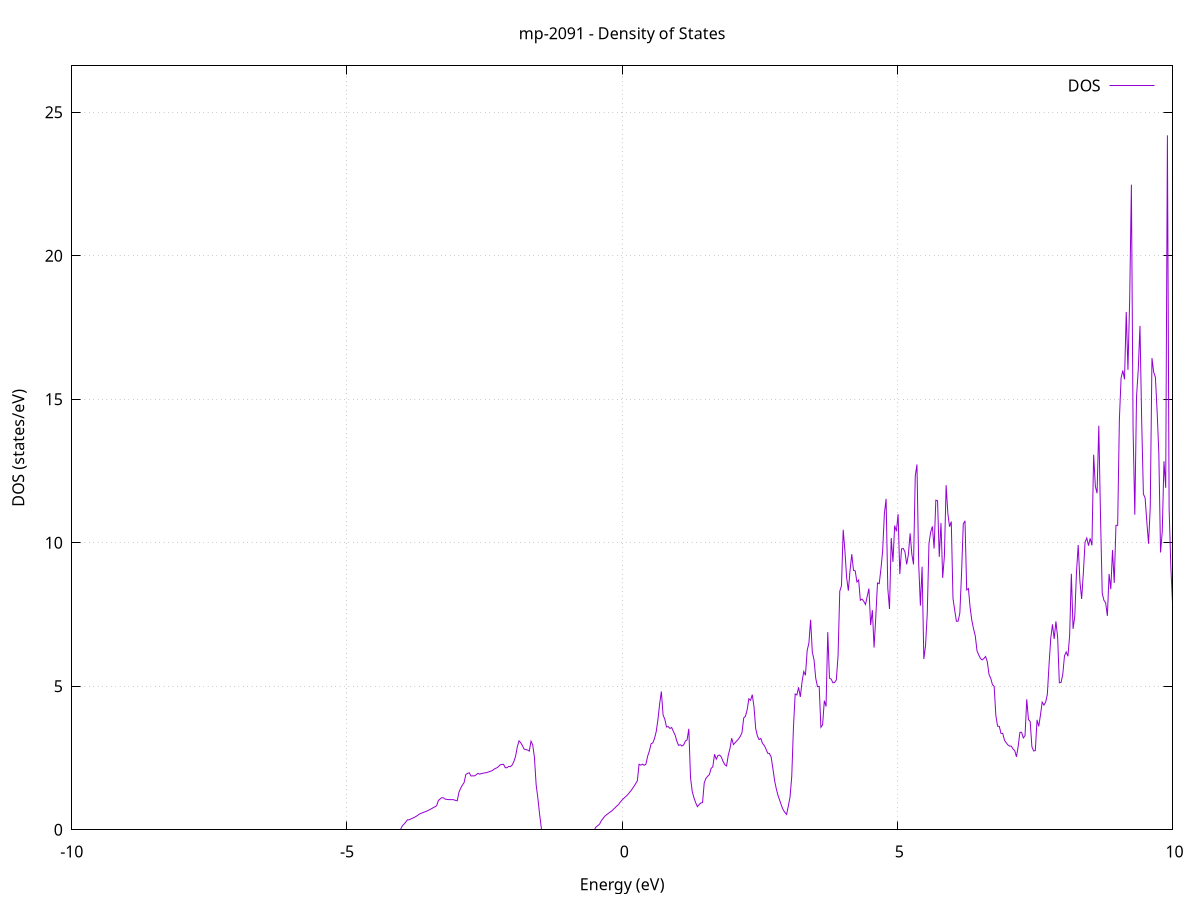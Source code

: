 set title 'mp-2091 - Density of States'
set xlabel 'Energy (eV)'
set ylabel 'DOS (states/eV)'
set grid
set xrange [-10:10]
set yrange [0:26.619]
set xzeroaxis lt -1
set terminal png size 800,600
set output 'mp-2091_dos_gnuplot.png'
plot '-' using 1:2 with lines title 'DOS'
-33.978600 0.000000
-33.947400 0.000000
-33.916200 0.000000
-33.885100 0.000000
-33.853900 0.000000
-33.822700 0.000000
-33.791600 0.000000
-33.760400 0.000000
-33.729200 0.000000
-33.698100 0.000000
-33.666900 0.000000
-33.635700 0.000000
-33.604500 0.000000
-33.573400 0.000000
-33.542200 0.000000
-33.511000 0.000000
-33.479900 0.000000
-33.448700 0.000000
-33.417500 0.000000
-33.386400 0.000000
-33.355200 0.000000
-33.324000 0.000000
-33.292900 0.000000
-33.261700 0.000000
-33.230500 0.000000
-33.199300 0.000000
-33.168200 0.000000
-33.137000 0.000000
-33.105800 0.000000
-33.074700 0.000000
-33.043500 0.000000
-33.012300 0.000000
-32.981200 0.000000
-32.950000 0.000000
-32.918800 0.000000
-32.887700 0.000000
-32.856500 0.000000
-32.825300 0.000000
-32.794100 0.000000
-32.763000 0.000000
-32.731800 0.000000
-32.700600 0.000000
-32.669500 0.000000
-32.638300 0.000000
-32.607100 0.000000
-32.576000 0.000000
-32.544800 0.000000
-32.513600 0.000000
-32.482500 0.000000
-32.451300 0.000000
-32.420100 0.000000
-32.388900 0.000000
-32.357800 0.000000
-32.326600 0.000000
-32.295400 0.000000
-32.264300 0.000000
-32.233100 0.000000
-32.201900 0.000000
-32.170800 0.000000
-32.139600 0.000000
-32.108400 0.000000
-32.077300 0.000000
-32.046100 0.000000
-32.014900 0.000000
-31.983800 0.000000
-31.952600 0.000000
-31.921400 0.000000
-31.890200 0.000000
-31.859100 0.000000
-31.827900 0.000000
-31.796700 0.000000
-31.765600 0.000000
-31.734400 0.000000
-31.703200 0.000000
-31.672100 0.000000
-31.640900 0.000000
-31.609700 0.000000
-31.578600 0.000000
-31.547400 0.000000
-31.516200 0.000000
-31.485000 0.000000
-31.453900 0.000000
-31.422700 0.000000
-31.391500 0.000000
-31.360400 0.000000
-31.329200 0.000000
-31.298000 0.000000
-31.266900 0.000000
-31.235700 0.000000
-31.204500 0.000000
-31.173400 0.000000
-31.142200 2.915000
-31.111000 19.116400
-31.079800 34.301800
-31.048700 68.087700
-31.017500 48.690400
-30.986300 58.635900
-30.955200 49.707200
-30.924000 40.931700
-30.892800 55.692700
-30.861700 49.945300
-30.830500 46.223900
-30.799300 69.568300
-30.768200 77.364900
-30.737000 72.371700
-30.705800 41.429900
-30.674600 22.905600
-30.643500 15.835900
-30.612300 20.675800
-30.581100 13.409400
-30.550000 35.971100
-30.518800 42.202000
-30.487600 43.282300
-30.456500 38.837900
-30.425300 52.928700
-30.394100 30.270700
-30.363000 28.843300
-30.331800 67.980200
-30.300600 19.471900
-30.269500 4.431100
-30.238300 0.000000
-30.207100 0.000000
-30.175900 0.000000
-30.144800 0.000000
-30.113600 0.000000
-30.082400 0.000000
-30.051300 0.000000
-30.020100 0.000000
-29.988900 0.000000
-29.957800 0.000000
-29.926600 0.000000
-29.895400 0.000000
-29.864300 0.000000
-29.833100 0.000000
-29.801900 0.000000
-29.770700 0.000000
-29.739600 0.000000
-29.708400 0.000000
-29.677200 0.000000
-29.646100 0.000000
-29.614900 0.000000
-29.583700 0.000000
-29.552600 0.000000
-29.521400 0.000000
-29.490200 0.000000
-29.459100 0.000000
-29.427900 0.000000
-29.396700 0.000000
-29.365500 0.000000
-29.334400 0.000000
-29.303200 0.000000
-29.272000 0.000000
-29.240900 0.000000
-29.209700 0.000000
-29.178500 0.000000
-29.147400 0.000000
-29.116200 0.000000
-29.085000 0.000000
-29.053900 0.000000
-29.022700 0.000000
-28.991500 0.000000
-28.960300 0.000000
-28.929200 0.000000
-28.898000 0.000000
-28.866800 0.000000
-28.835700 0.000000
-28.804500 0.000000
-28.773300 0.000000
-28.742200 0.000000
-28.711000 0.000000
-28.679800 0.000000
-28.648700 0.000000
-28.617500 0.000000
-28.586300 0.000000
-28.555100 0.000000
-28.524000 0.000000
-28.492800 0.000000
-28.461600 0.000000
-28.430500 0.000000
-28.399300 0.000000
-28.368100 0.000000
-28.337000 0.000000
-28.305800 0.000000
-28.274600 0.000000
-28.243500 0.000000
-28.212300 0.000000
-28.181100 0.000000
-28.150000 0.000000
-28.118800 0.000000
-28.087600 0.000000
-28.056400 0.000000
-28.025300 0.000000
-27.994100 0.000000
-27.962900 0.000000
-27.931800 0.000000
-27.900600 0.000000
-27.869400 0.000000
-27.838300 0.000000
-27.807100 0.000000
-27.775900 0.000000
-27.744800 0.000000
-27.713600 0.000000
-27.682400 0.000000
-27.651200 0.000000
-27.620100 0.000000
-27.588900 0.000000
-27.557700 0.000000
-27.526600 0.000000
-27.495400 0.000000
-27.464200 0.000000
-27.433100 0.000000
-27.401900 0.000000
-27.370700 0.000000
-27.339600 0.000000
-27.308400 0.000000
-27.277200 0.000000
-27.246000 0.000000
-27.214900 0.000000
-27.183700 0.000000
-27.152500 0.000000
-27.121400 0.000000
-27.090200 0.000000
-27.059000 0.000000
-27.027900 0.000000
-26.996700 0.000000
-26.965500 0.000000
-26.934400 0.000000
-26.903200 0.000000
-26.872000 0.000000
-26.840800 0.000000
-26.809700 0.000000
-26.778500 0.000000
-26.747300 0.000000
-26.716200 0.000000
-26.685000 0.000000
-26.653800 0.000000
-26.622700 0.000000
-26.591500 0.000000
-26.560300 0.000000
-26.529200 0.000000
-26.498000 0.000000
-26.466800 0.000000
-26.435700 0.000000
-26.404500 0.000000
-26.373300 0.000000
-26.342100 0.000000
-26.311000 0.000000
-26.279800 0.000000
-26.248600 0.000000
-26.217500 0.000000
-26.186300 0.000000
-26.155100 0.000000
-26.124000 0.000000
-26.092800 0.000000
-26.061600 0.000000
-26.030500 0.000000
-25.999300 0.000000
-25.968100 0.000000
-25.936900 0.000000
-25.905800 0.000000
-25.874600 0.000000
-25.843400 0.000000
-25.812300 0.000000
-25.781100 0.000000
-25.749900 0.000000
-25.718800 0.000000
-25.687600 0.000000
-25.656400 0.000000
-25.625300 0.000000
-25.594100 0.000000
-25.562900 0.000000
-25.531700 0.000000
-25.500600 0.000000
-25.469400 0.000000
-25.438200 0.000000
-25.407100 0.000000
-25.375900 0.000000
-25.344700 0.000000
-25.313600 0.000000
-25.282400 0.000000
-25.251200 0.000000
-25.220100 0.000000
-25.188900 0.000000
-25.157700 0.000000
-25.126500 0.000000
-25.095400 0.000000
-25.064200 0.000000
-25.033000 0.000000
-25.001900 0.000000
-24.970700 0.000000
-24.939500 0.000000
-24.908400 0.000000
-24.877200 0.000000
-24.846000 0.000000
-24.814900 0.000000
-24.783700 0.000000
-24.752500 0.000000
-24.721300 0.000000
-24.690200 0.000000
-24.659000 0.000000
-24.627800 0.000000
-24.596700 0.000000
-24.565500 0.000000
-24.534300 0.000000
-24.503200 0.000000
-24.472000 0.000000
-24.440800 0.000000
-24.409700 0.000000
-24.378500 0.000000
-24.347300 0.000000
-24.316200 0.000000
-24.285000 0.000000
-24.253800 0.000000
-24.222600 0.000000
-24.191500 0.000000
-24.160300 0.000000
-24.129100 0.000000
-24.098000 0.000000
-24.066800 0.000000
-24.035600 0.000000
-24.004500 0.000000
-23.973300 0.000000
-23.942100 0.000000
-23.911000 0.000000
-23.879800 0.000000
-23.848600 0.000000
-23.817400 0.000000
-23.786300 0.000000
-23.755100 0.000000
-23.723900 0.000000
-23.692800 0.000000
-23.661600 0.000000
-23.630400 0.000000
-23.599300 0.000000
-23.568100 0.000000
-23.536900 0.000000
-23.505800 0.000000
-23.474600 0.000000
-23.443400 0.000000
-23.412200 0.000000
-23.381100 0.000000
-23.349900 0.000000
-23.318700 0.000000
-23.287600 0.000000
-23.256400 0.000000
-23.225200 0.000000
-23.194100 0.000000
-23.162900 0.000000
-23.131700 0.000000
-23.100600 0.000000
-23.069400 0.000000
-23.038200 0.000000
-23.007000 0.000000
-22.975900 0.000000
-22.944700 0.000000
-22.913500 0.000000
-22.882400 0.000000
-22.851200 0.000000
-22.820000 0.000000
-22.788900 0.000000
-22.757700 0.000000
-22.726500 0.000000
-22.695400 0.000000
-22.664200 0.000000
-22.633000 0.000000
-22.601900 0.000000
-22.570700 0.000000
-22.539500 0.000000
-22.508300 0.000000
-22.477200 0.000000
-22.446000 0.000000
-22.414800 0.000000
-22.383700 0.000000
-22.352500 0.000000
-22.321300 0.000000
-22.290200 0.000000
-22.259000 0.000000
-22.227800 0.000000
-22.196700 0.000000
-22.165500 0.000000
-22.134300 0.000000
-22.103100 0.000000
-22.072000 0.000000
-22.040800 0.000000
-22.009600 0.000000
-21.978500 0.000000
-21.947300 0.000000
-21.916100 0.000000
-21.885000 0.000000
-21.853800 0.000000
-21.822600 0.000000
-21.791500 0.000000
-21.760300 0.000000
-21.729100 0.000000
-21.697900 0.000000
-21.666800 0.000000
-21.635600 0.000000
-21.604400 0.000000
-21.573300 0.000000
-21.542100 0.000000
-21.510900 0.000000
-21.479800 0.000000
-21.448600 0.000000
-21.417400 0.000000
-21.386300 0.000000
-21.355100 0.000000
-21.323900 0.000000
-21.292700 0.000000
-21.261600 0.000000
-21.230400 0.000000
-21.199200 0.000000
-21.168100 0.000000
-21.136900 0.000000
-21.105700 0.000000
-21.074600 0.000000
-21.043400 0.000000
-21.012200 0.000000
-20.981100 0.000000
-20.949900 0.000000
-20.918700 0.000000
-20.887500 0.000000
-20.856400 0.000000
-20.825200 0.000000
-20.794000 0.000000
-20.762900 0.000000
-20.731700 0.000000
-20.700500 0.000000
-20.669400 0.000000
-20.638200 0.000000
-20.607000 0.000000
-20.575900 0.000000
-20.544700 0.000000
-20.513500 0.000000
-20.482400 0.000000
-20.451200 0.000000
-20.420000 0.000000
-20.388800 0.000000
-20.357700 0.000000
-20.326500 0.000000
-20.295300 0.000000
-20.264200 0.000000
-20.233000 0.000000
-20.201800 0.000000
-20.170700 0.000000
-20.139500 0.000000
-20.108300 0.000000
-20.077200 0.000000
-20.046000 0.000000
-20.014800 0.000000
-19.983600 0.000000
-19.952500 0.000000
-19.921300 0.000000
-19.890100 0.000000
-19.859000 0.000000
-19.827800 0.000000
-19.796600 0.000000
-19.765500 0.000000
-19.734300 0.000000
-19.703100 0.000000
-19.672000 0.000000
-19.640800 0.000000
-19.609600 0.000000
-19.578400 0.000000
-19.547300 0.000000
-19.516100 0.000000
-19.484900 0.000000
-19.453800 0.000000
-19.422600 0.000000
-19.391400 0.000000
-19.360300 0.000000
-19.329100 0.000000
-19.297900 0.000000
-19.266800 0.000000
-19.235600 0.000000
-19.204400 0.000000
-19.173200 0.000000
-19.142100 0.000000
-19.110900 0.000000
-19.079700 0.000000
-19.048600 0.000000
-19.017400 0.000000
-18.986200 0.000000
-18.955100 0.000000
-18.923900 0.000000
-18.892700 0.000000
-18.861600 0.000000
-18.830400 0.000000
-18.799200 0.000000
-18.768100 0.000000
-18.736900 0.000000
-18.705700 0.000000
-18.674500 0.000000
-18.643400 0.000000
-18.612200 0.000000
-18.581000 0.000000
-18.549900 0.000000
-18.518700 0.000000
-18.487500 0.000000
-18.456400 0.000000
-18.425200 0.000000
-18.394000 0.000000
-18.362900 0.000000
-18.331700 0.000000
-18.300500 0.000000
-18.269300 0.000000
-18.238200 0.000000
-18.207000 0.000000
-18.175800 0.000000
-18.144700 0.000000
-18.113500 0.000000
-18.082300 0.000000
-18.051200 0.000000
-18.020000 0.000000
-17.988800 0.000000
-17.957700 0.000000
-17.926500 0.000000
-17.895300 0.000000
-17.864100 0.000000
-17.833000 0.000000
-17.801800 0.000000
-17.770600 0.000000
-17.739500 0.000000
-17.708300 0.000000
-17.677100 0.000000
-17.646000 0.000000
-17.614800 0.000000
-17.583600 0.000000
-17.552500 0.000000
-17.521300 0.000000
-17.490100 0.000000
-17.458900 0.000000
-17.427800 0.000000
-17.396600 0.000000
-17.365400 0.000000
-17.334300 0.000000
-17.303100 0.000000
-17.271900 0.000000
-17.240800 0.000000
-17.209600 0.000000
-17.178400 0.000000
-17.147300 0.000000
-17.116100 0.000000
-17.084900 0.000000
-17.053700 0.000000
-17.022600 0.000000
-16.991400 0.000000
-16.960200 0.000000
-16.929100 0.000000
-16.897900 0.000000
-16.866700 0.000000
-16.835600 0.000000
-16.804400 0.000000
-16.773200 0.000000
-16.742100 0.000000
-16.710900 0.000000
-16.679700 0.000000
-16.648600 0.000000
-16.617400 0.000000
-16.586200 0.000000
-16.555000 0.000000
-16.523900 0.000000
-16.492700 0.000000
-16.461500 0.000000
-16.430400 0.000000
-16.399200 0.000000
-16.368000 0.000000
-16.336900 0.000000
-16.305700 0.000000
-16.274500 0.000000
-16.243400 0.000000
-16.212200 0.000000
-16.181000 0.000000
-16.149800 0.000000
-16.118700 0.000000
-16.087500 0.000000
-16.056300 0.000000
-16.025200 0.000000
-15.994000 0.000000
-15.962800 0.000000
-15.931700 0.000000
-15.900500 0.000000
-15.869300 0.000000
-15.838200 0.000000
-15.807000 0.000000
-15.775800 0.000000
-15.744600 0.000000
-15.713500 0.000000
-15.682300 0.000000
-15.651100 0.000000
-15.620000 0.000000
-15.588800 0.000000
-15.557600 0.000000
-15.526500 0.000000
-15.495300 0.000000
-15.464100 0.000000
-15.433000 0.000000
-15.401800 0.000000
-15.370600 0.000000
-15.339400 0.000000
-15.308300 0.000000
-15.277100 0.000000
-15.245900 0.000000
-15.214800 0.000000
-15.183600 0.000000
-15.152400 0.000000
-15.121300 0.000000
-15.090100 0.000000
-15.058900 0.000000
-15.027800 0.000000
-14.996600 0.000000
-14.965400 0.000000
-14.934300 0.000000
-14.903100 0.000000
-14.871900 0.000000
-14.840700 0.000000
-14.809600 0.000000
-14.778400 0.000000
-14.747200 0.000000
-14.716100 0.000000
-14.684900 0.000000
-14.653700 0.000000
-14.622600 0.000000
-14.591400 0.000000
-14.560200 0.000000
-14.529100 0.000000
-14.497900 0.000000
-14.466700 0.000000
-14.435500 0.000000
-14.404400 0.000000
-14.373200 0.000000
-14.342000 0.000000
-14.310900 0.000000
-14.279700 0.000000
-14.248500 0.000000
-14.217400 0.000000
-14.186200 0.000000
-14.155000 0.000000
-14.123900 0.000000
-14.092700 0.000000
-14.061500 0.000000
-14.030300 0.000000
-13.999200 0.000000
-13.968000 0.000000
-13.936800 0.000000
-13.905700 0.000000
-13.874500 0.000000
-13.843300 0.000000
-13.812200 0.000000
-13.781000 0.000000
-13.749800 0.000000
-13.718700 0.000000
-13.687500 0.000000
-13.656300 0.000000
-13.625100 0.000000
-13.594000 0.000000
-13.562800 0.000000
-13.531600 0.000000
-13.500500 0.000000
-13.469300 0.000000
-13.438100 0.000000
-13.407000 0.000000
-13.375800 0.000000
-13.344600 0.000000
-13.313500 0.000000
-13.282300 0.000000
-13.251100 0.000000
-13.219900 0.000000
-13.188800 0.000000
-13.157600 0.000000
-13.126400 0.000000
-13.095300 0.000000
-13.064100 0.000000
-13.032900 0.000000
-13.001800 0.000000
-12.970600 0.000000
-12.939400 0.000000
-12.908300 0.000000
-12.877100 0.000000
-12.845900 0.000000
-12.814800 0.000000
-12.783600 0.000000
-12.752400 0.000000
-12.721200 0.000000
-12.690100 0.000000
-12.658900 0.000000
-12.627700 0.000000
-12.596600 0.000000
-12.565400 0.000000
-12.534200 0.000000
-12.503100 0.000000
-12.471900 0.000000
-12.440700 0.000000
-12.409600 0.000000
-12.378400 0.000000
-12.347200 0.000000
-12.316000 0.000000
-12.284900 0.000000
-12.253700 0.000000
-12.222500 0.000000
-12.191400 0.000000
-12.160200 0.000000
-12.129000 0.000000
-12.097900 0.000000
-12.066700 0.000000
-12.035500 0.000000
-12.004400 0.000000
-11.973200 0.000000
-11.942000 0.000000
-11.910800 0.000000
-11.879700 0.000000
-11.848500 0.000000
-11.817300 0.000000
-11.786200 0.000000
-11.755000 0.000000
-11.723800 0.000000
-11.692700 0.000000
-11.661500 0.000000
-11.630300 0.000000
-11.599200 0.000000
-11.568000 0.000000
-11.536800 0.000000
-11.505600 0.000000
-11.474500 0.000000
-11.443300 0.000000
-11.412100 0.000000
-11.381000 0.000000
-11.349800 0.000000
-11.318600 0.000000
-11.287500 0.000000
-11.256300 0.000000
-11.225100 0.000000
-11.194000 0.000000
-11.162800 0.000000
-11.131600 0.000000
-11.100500 0.000000
-11.069300 0.000000
-11.038100 0.000000
-11.006900 0.000000
-10.975800 0.000000
-10.944600 0.000000
-10.913400 0.000000
-10.882300 0.000000
-10.851100 0.000000
-10.819900 0.000000
-10.788800 0.000000
-10.757600 0.000000
-10.726400 0.000000
-10.695300 0.000000
-10.664100 0.000000
-10.632900 0.000000
-10.601700 0.000000
-10.570600 0.000000
-10.539400 0.000000
-10.508200 0.000000
-10.477100 0.000000
-10.445900 0.000000
-10.414700 0.000000
-10.383600 0.000000
-10.352400 0.000000
-10.321200 0.000000
-10.290100 0.000000
-10.258900 0.000000
-10.227700 0.000000
-10.196500 0.000000
-10.165400 0.000000
-10.134200 0.000000
-10.103000 0.000000
-10.071900 0.000000
-10.040700 0.000000
-10.009500 0.000000
-9.978400 0.000000
-9.947200 0.000000
-9.916000 0.000000
-9.884900 0.000000
-9.853700 0.000000
-9.822500 0.000000
-9.791300 0.000000
-9.760200 0.000000
-9.729000 0.000000
-9.697800 0.000000
-9.666700 0.000000
-9.635500 0.000000
-9.604300 0.000000
-9.573200 0.000000
-9.542000 0.000000
-9.510800 0.000000
-9.479700 0.000000
-9.448500 0.000000
-9.417300 0.000000
-9.386100 0.000000
-9.355000 0.000000
-9.323800 0.000000
-9.292600 0.000000
-9.261500 0.000000
-9.230300 0.000000
-9.199100 0.000000
-9.168000 0.000000
-9.136800 0.000000
-9.105600 0.000000
-9.074500 0.000000
-9.043300 0.000000
-9.012100 0.000000
-8.981000 0.000000
-8.949800 0.000000
-8.918600 0.000000
-8.887400 0.000000
-8.856300 0.000000
-8.825100 0.000000
-8.793900 0.000000
-8.762800 0.000000
-8.731600 0.000000
-8.700400 0.000000
-8.669300 0.000000
-8.638100 0.000000
-8.606900 0.000000
-8.575800 0.000000
-8.544600 0.000000
-8.513400 0.000000
-8.482200 0.000000
-8.451100 0.000000
-8.419900 0.000000
-8.388700 0.000000
-8.357600 0.000000
-8.326400 0.000000
-8.295200 0.000000
-8.264100 0.000000
-8.232900 0.000000
-8.201700 0.000000
-8.170600 0.000000
-8.139400 0.000000
-8.108200 0.000000
-8.077000 0.000000
-8.045900 0.000000
-8.014700 0.000000
-7.983500 0.000000
-7.952400 0.000000
-7.921200 0.000000
-7.890000 0.000000
-7.858900 0.000000
-7.827700 0.000000
-7.796500 0.000000
-7.765400 0.000000
-7.734200 0.000000
-7.703000 0.000000
-7.671800 0.000000
-7.640700 0.000000
-7.609500 0.000000
-7.578300 0.000000
-7.547200 0.000000
-7.516000 0.000000
-7.484800 0.000000
-7.453700 0.000000
-7.422500 0.000000
-7.391300 0.000000
-7.360200 0.000000
-7.329000 0.000000
-7.297800 0.000000
-7.266700 0.000000
-7.235500 0.000000
-7.204300 0.000000
-7.173100 0.000000
-7.142000 0.000000
-7.110800 0.000000
-7.079600 0.000000
-7.048500 0.000000
-7.017300 0.000000
-6.986100 0.000000
-6.955000 0.000000
-6.923800 0.000000
-6.892600 0.000000
-6.861500 0.000000
-6.830300 0.000000
-6.799100 0.000000
-6.767900 0.000000
-6.736800 0.000000
-6.705600 0.000000
-6.674400 0.000000
-6.643300 0.000000
-6.612100 0.000000
-6.580900 0.000000
-6.549800 0.000000
-6.518600 0.000000
-6.487400 0.000000
-6.456300 0.000000
-6.425100 0.000000
-6.393900 0.000000
-6.362700 0.000000
-6.331600 0.000000
-6.300400 0.000000
-6.269200 0.000000
-6.238100 0.000000
-6.206900 0.000000
-6.175700 0.000000
-6.144600 0.000000
-6.113400 0.000000
-6.082200 0.000000
-6.051100 0.000000
-6.019900 0.000000
-5.988700 0.000000
-5.957500 0.000000
-5.926400 0.000000
-5.895200 0.000000
-5.864000 0.000000
-5.832900 0.000000
-5.801700 0.000000
-5.770500 0.000000
-5.739400 0.000000
-5.708200 0.000000
-5.677000 0.000000
-5.645900 0.000000
-5.614700 0.000000
-5.583500 0.000000
-5.552300 0.000000
-5.521200 0.000000
-5.490000 0.000000
-5.458800 0.000000
-5.427700 0.000000
-5.396500 0.000000
-5.365300 0.000000
-5.334200 0.000000
-5.303000 0.000000
-5.271800 0.000000
-5.240700 0.000000
-5.209500 0.000000
-5.178300 0.000000
-5.147200 0.000000
-5.116000 0.000000
-5.084800 0.000000
-5.053600 0.000000
-5.022500 0.000000
-4.991300 0.000000
-4.960100 0.000000
-4.929000 0.000000
-4.897800 0.000000
-4.866600 0.000000
-4.835500 0.000000
-4.804300 0.000000
-4.773100 0.000000
-4.742000 0.000000
-4.710800 0.000000
-4.679600 0.000000
-4.648400 0.000000
-4.617300 0.000000
-4.586100 0.000000
-4.554900 0.000000
-4.523800 0.000000
-4.492600 0.000000
-4.461400 0.000000
-4.430300 0.000000
-4.399100 0.000000
-4.367900 0.000000
-4.336800 0.000000
-4.305600 0.000000
-4.274400 0.000000
-4.243200 0.000000
-4.212100 0.000000
-4.180900 0.000000
-4.149700 0.000000
-4.118600 0.000000
-4.087400 0.000000
-4.056200 0.000000
-4.025100 0.000000
-3.993900 0.137100
-3.962700 0.198700
-3.931600 0.269200
-3.900400 0.348600
-3.869200 0.346300
-3.838000 0.377700
-3.806900 0.405000
-3.775700 0.429700
-3.744500 0.466400
-3.713400 0.506400
-3.682200 0.549600
-3.651000 0.573700
-3.619900 0.599600
-3.588700 0.621900
-3.557500 0.642700
-3.526400 0.672200
-3.495200 0.702800
-3.464000 0.735400
-3.432900 0.769200
-3.401700 0.803100
-3.370500 0.837300
-3.339300 1.020700
-3.308200 1.073500
-3.277000 1.118800
-3.245800 1.111900
-3.214700 1.068500
-3.183500 1.058700
-3.152300 1.050000
-3.121200 1.049400
-3.090000 1.051500
-3.058800 1.045700
-3.027700 1.024500
-2.996500 1.010200
-2.965300 1.306200
-2.934100 1.448200
-2.903000 1.555100
-2.871800 1.642000
-2.840600 1.925000
-2.809500 1.966100
-2.778300 1.986800
-2.747100 1.874600
-2.716000 1.880400
-2.684800 1.877000
-2.653600 1.914000
-2.622500 1.965300
-2.591300 1.939300
-2.560100 1.955500
-2.528900 1.969800
-2.497800 1.982500
-2.466600 1.989300
-2.435400 2.008400
-2.404300 2.034000
-2.373100 2.048600
-2.341900 2.086700
-2.310800 2.133600
-2.279600 2.155700
-2.248400 2.198400
-2.217300 2.262200
-2.186100 2.275800
-2.154900 2.281300
-2.123700 2.163200
-2.092600 2.162900
-2.061400 2.206900
-2.030200 2.198200
-1.999100 2.254400
-1.967900 2.378400
-1.936700 2.557000
-1.905600 2.881100
-1.874400 3.100000
-1.843200 3.035700
-1.812100 2.931800
-1.780900 2.809500
-1.749700 2.795900
-1.718500 2.778700
-1.687400 2.740700
-1.656200 3.087300
-1.625000 2.960400
-1.593900 2.523100
-1.562700 1.569000
-1.531500 1.103900
-1.500400 0.550000
-1.469200 0.000000
-1.438000 0.000000
-1.406900 0.000000
-1.375700 0.000000
-1.344500 0.000000
-1.313400 0.000000
-1.282200 0.000000
-1.251000 0.000000
-1.219800 0.000000
-1.188700 0.000000
-1.157500 0.000000
-1.126300 0.000000
-1.095200 0.000000
-1.064000 0.000000
-1.032800 0.000000
-1.001700 0.000000
-0.970500 0.000000
-0.939300 0.000000
-0.908200 0.000000
-0.877000 0.000000
-0.845800 0.000000
-0.814600 0.000000
-0.783500 0.000000
-0.752300 0.000000
-0.721100 0.000000
-0.690000 0.000000
-0.658800 0.000000
-0.627600 0.000000
-0.596500 0.000000
-0.565300 0.000000
-0.534100 0.000000
-0.503000 0.000000
-0.471800 0.102100
-0.440600 0.147400
-0.409400 0.199500
-0.378300 0.319100
-0.347100 0.392700
-0.315900 0.472100
-0.284800 0.521200
-0.253600 0.566000
-0.222400 0.614400
-0.191300 0.650800
-0.160100 0.710300
-0.128900 0.765400
-0.097800 0.827800
-0.066600 0.875700
-0.035400 0.962800
-0.004200 1.030200
0.026900 1.090400
0.058100 1.143900
0.089300 1.199500
0.120400 1.269200
0.151600 1.342600
0.182800 1.421900
0.213900 1.511100
0.245100 1.607200
0.276300 1.706100
0.307400 2.285700
0.338600 2.251000
0.369800 2.287900
0.400900 2.245600
0.432100 2.289200
0.463300 2.564200
0.494500 2.744900
0.525600 2.994700
0.556800 3.028600
0.588000 3.180800
0.619100 3.421300
0.650300 3.836000
0.681500 4.388200
0.712600 4.819200
0.743800 3.995100
0.775000 3.854900
0.806100 3.581300
0.837300 3.597500
0.868500 3.531500
0.899700 3.563900
0.930800 3.427500
0.962000 3.302500
0.993200 3.090000
1.024300 2.941500
1.055500 2.964100
1.086700 2.919400
1.117800 2.957300
1.149000 3.090900
1.180200 3.132500
1.211300 3.517800
1.242500 1.812700
1.273700 1.331900
1.304900 1.111400
1.336000 0.944100
1.367200 0.804400
1.398400 0.877700
1.429500 0.932300
1.460700 0.949800
1.491900 1.639100
1.523000 1.793400
1.554200 1.865200
1.585400 1.926300
1.616500 2.137500
1.647700 2.195300
1.678900 2.631600
1.710100 2.459600
1.741200 2.588900
1.772400 2.601900
1.803600 2.529000
1.834700 2.378100
1.865900 2.267100
1.897100 2.223200
1.928200 2.597700
1.959400 2.834200
1.990600 3.191500
2.021700 2.968100
2.052900 3.034700
2.084100 3.100100
2.115300 3.168900
2.146400 3.255400
2.177600 3.384100
2.208800 3.894400
2.239900 3.955300
2.271100 4.177400
2.302300 4.564900
2.333400 4.512300
2.364600 4.707800
2.395800 4.282000
2.426900 3.521600
2.458100 3.265000
2.489300 3.142700
2.520400 3.182500
2.551600 3.004800
2.582800 2.936500
2.614000 2.811600
2.645100 2.667300
2.676300 2.658200
2.707500 2.535300
2.738600 2.143500
2.769800 1.717500
2.801000 1.425800
2.832100 1.197200
2.863300 1.022900
2.894500 0.848100
2.925600 0.696500
2.956800 0.605800
2.988000 0.533100
3.019200 0.825300
3.050300 1.137300
3.081500 1.850300
3.112700 3.565900
3.143800 4.732500
3.175000 4.697900
3.206200 4.963900
3.237300 4.629900
3.268500 5.146900
3.299700 5.517500
3.330800 5.384300
3.362000 6.247600
3.393200 6.503700
3.424400 7.314900
3.455500 6.189700
3.486700 5.922000
3.517900 5.276200
3.549000 4.988300
3.580200 4.997300
3.611400 3.570100
3.642500 3.658500
3.673700 4.500200
3.704900 4.296500
3.736000 6.887100
3.767200 5.281300
3.798400 5.249500
3.829600 5.122600
3.860700 5.133100
3.891900 5.224800
3.923100 6.063900
3.954200 8.314400
3.985400 8.502900
4.016600 10.454700
4.047700 9.723600
4.078900 8.787600
4.110100 8.332500
4.141200 9.038600
4.172400 9.603400
4.203600 9.039800
4.234700 9.023200
4.265900 8.636700
4.297100 8.700300
4.328300 7.997800
4.359400 8.037500
4.390600 7.956900
4.421800 7.849100
4.452900 8.134300
4.484100 8.404700
4.515300 7.132200
4.546400 7.653300
4.577600 6.350300
4.608800 7.422600
4.639900 8.600000
4.671100 8.576300
4.702300 9.090500
4.733500 9.723400
4.764600 11.009400
4.795800 11.530900
4.827000 8.407900
4.858100 7.691200
4.889300 10.168100
4.920500 9.335300
4.951600 10.598400
4.982800 10.400500
5.014000 10.998200
5.045100 8.909200
5.076300 9.788000
5.107500 9.802100
5.138700 9.686100
5.169800 9.248700
5.201000 9.591600
5.232200 10.328400
5.263300 9.610300
5.294500 9.245200
5.325700 12.320800
5.356800 12.729100
5.388000 9.283500
5.419200 7.809800
5.450300 9.166600
5.481500 5.950400
5.512700 6.411100
5.543900 7.532200
5.575000 9.976600
5.606200 10.372200
5.637400 10.570100
5.668500 9.800000
5.699700 11.484900
5.730900 11.466900
5.762000 9.511000
5.793200 10.690200
5.824400 8.776800
5.855500 9.541900
5.886700 12.007900
5.917900 11.029000
5.949000 10.559100
5.980200 10.740900
6.011400 8.062200
6.042600 7.651400
6.073700 7.264000
6.104900 7.270600
6.136100 7.555300
6.167200 8.940800
6.198400 10.657300
6.229600 10.766200
6.260700 8.357600
6.291900 8.406000
6.323100 7.737400
6.354200 7.295300
6.385400 6.999600
6.416600 6.754700
6.447800 6.237400
6.478900 6.094500
6.510100 5.971900
6.541300 5.919700
6.572400 5.966900
6.603600 6.038500
6.634800 5.856100
6.665900 5.412400
6.697100 5.283500
6.728300 5.056300
6.759400 4.995900
6.790600 3.972700
6.821800 3.612600
6.853000 3.601900
6.884100 3.356300
6.915300 3.359600
6.946500 3.124800
6.977600 3.034300
7.008800 2.958500
7.040000 2.913600
7.071100 2.916600
7.102300 2.815300
7.133500 2.756700
7.164600 2.541700
7.195800 2.903100
7.227000 3.392600
7.258200 3.396600
7.289300 3.201000
7.320500 3.281400
7.351700 4.544400
7.382800 3.839200
7.414000 3.771400
7.445200 2.893300
7.476300 2.747200
7.507500 2.762300
7.538700 3.830700
7.569800 3.602700
7.601000 3.999700
7.632200 4.448300
7.663400 4.346100
7.694500 4.442500
7.725700 4.714200
7.756900 5.759300
7.788000 6.669600
7.819200 7.156400
7.850400 6.648600
7.881500 7.260700
7.912700 6.712800
7.943900 5.124400
7.975000 5.133500
8.006200 5.413400
8.037400 6.063600
8.068500 6.197100
8.099700 6.046500
8.130900 6.759400
8.162100 8.921900
8.193200 7.000400
8.224400 7.443100
8.255600 8.983300
8.286700 9.921200
8.317900 8.647800
8.349100 8.042800
8.380200 8.947600
8.411400 10.025700
8.442600 10.165800
8.473700 9.900500
8.504900 10.155000
8.536100 9.909300
8.567300 13.070600
8.598400 11.962200
8.629600 11.727400
8.660800 14.078600
8.691900 10.921400
8.723100 8.243700
8.754300 7.995800
8.785400 7.909500
8.816600 7.452600
8.847800 8.912000
8.878900 8.384500
8.910100 9.745200
8.941300 8.601800
8.972500 10.606400
9.003600 10.607300
9.034800 14.295900
9.066000 15.744100
9.097100 16.004300
9.128300 15.698000
9.159500 18.045200
9.190600 16.027200
9.221800 18.461600
9.253000 22.478500
9.284100 13.932000
9.315300 10.978600
9.346500 15.085600
9.377700 16.028500
9.408800 17.557900
9.440000 14.261000
9.471200 11.700100
9.502300 11.565700
9.533500 10.733000
9.564700 9.965900
9.595800 11.237300
9.627000 16.436800
9.658200 15.947000
9.689300 15.770300
9.720500 14.590900
9.751700 13.122300
9.782800 9.664200
9.814000 10.397400
9.845200 12.840000
9.876400 11.916600
9.907500 24.199400
9.938700 11.183000
9.969900 9.155600
10.001000 7.872500
10.032200 7.064900
10.063400 6.770500
10.094500 6.719900
10.125700 6.702500
10.156900 6.157400
10.188000 5.755700
10.219200 6.141600
10.250400 5.669300
10.281600 5.680600
10.312700 5.781200
10.343900 6.925600
10.375100 7.438500
10.406200 6.906400
10.437400 6.373800
10.468600 4.389300
10.499700 4.171500
10.530900 5.834600
10.562100 8.288800
10.593200 7.823100
10.624400 6.039000
10.655600 5.053600
10.686800 4.858600
10.717900 4.278300
10.749100 4.502900
10.780300 4.560000
10.811400 4.473800
10.842600 4.490200
10.873800 4.090100
10.904900 3.853700
10.936100 3.669000
10.967300 3.350500
10.998400 3.135700
11.029600 2.970300
11.060800 2.828200
11.092000 2.699900
11.123100 2.579200
11.154300 2.477100
11.185500 2.442900
11.216600 2.359300
11.247800 2.303200
11.279000 2.180600
11.310100 2.103200
11.341300 2.039500
11.372500 1.976100
11.403600 2.132900
11.434800 2.440700
11.466000 2.590400
11.497200 2.958700
11.528300 3.042100
11.559500 3.107600
11.590700 3.370300
11.621800 3.852900
11.653000 4.569900
11.684200 5.860400
11.715300 5.424900
11.746500 4.856400
11.777700 3.907100
11.808800 3.320800
11.840000 3.186700
11.871200 3.040300
11.902300 2.932600
11.933500 2.956900
11.964700 2.994500
11.995900 3.075200
12.027000 2.991600
12.058200 3.070900
12.089400 3.047600
12.120500 3.235500
12.151700 6.262300
12.182900 7.635000
12.214000 7.976100
12.245200 4.579500
12.276400 4.175600
12.307500 3.339300
12.338700 2.575500
12.369900 2.075500
12.401100 1.495600
12.432200 1.482300
12.463400 1.446800
12.494600 1.559100
12.525700 1.816500
12.556900 2.131300
12.588100 2.533500
12.619200 2.913400
12.650400 3.193300
12.681600 3.507500
12.712700 3.475100
12.743900 3.679400
12.775100 3.614000
12.806300 3.691200
12.837400 3.800000
12.868600 3.997800
12.899800 3.780400
12.930900 3.953300
12.962100 4.076000
12.993300 4.400300
13.024400 4.760400
13.055600 4.607100
13.086800 4.071300
13.117900 3.838800
13.149100 3.934700
13.180300 4.252100
13.211500 4.728600
13.242600 5.477900
13.273800 5.932700
13.305000 4.430600
13.336100 4.142300
13.367300 3.821800
13.398500 4.185400
13.429600 4.647800
13.460800 4.999800
13.492000 4.398500
13.523100 4.382700
13.554300 4.074100
13.585500 3.791100
13.616600 3.614900
13.647800 3.482400
13.679000 3.418600
13.710200 3.464100
13.741300 3.442300
13.772500 3.456600
13.803700 3.364900
13.834800 3.285900
13.866000 3.169900
13.897200 3.324500
13.928300 3.414500
13.959500 3.261200
13.990700 3.150500
14.021800 3.180900
14.053000 3.221100
14.084200 3.379700
14.115400 3.435700
14.146500 3.408900
14.177700 3.330900
14.208900 3.172300
14.240000 3.062500
14.271200 2.935600
14.302400 2.614500
14.333500 2.212600
14.364700 2.165900
14.395900 2.247600
14.427000 2.041100
14.458200 2.012100
14.489400 2.042000
14.520600 2.232500
14.551700 2.182900
14.582900 2.116100
14.614100 2.052400
14.645200 1.960600
14.676400 1.903300
14.707600 1.912900
14.738700 2.017800
14.769900 2.102200
14.801100 2.150200
14.832200 2.186000
14.863400 2.312600
14.894600 2.353300
14.925800 2.511500
14.956900 1.927500
14.988100 2.678900
15.019300 1.869600
15.050400 1.937200
15.081600 2.325400
15.112800 1.430000
15.143900 1.409200
15.175100 1.438200
15.206300 1.425200
15.237400 1.407800
15.268600 1.396100
15.299800 1.396900
15.331000 1.391400
15.362100 1.380200
15.393300 1.374600
15.424500 1.462400
15.455600 1.436900
15.486800 1.454900
15.518000 1.465100
15.549100 1.493500
15.580300 1.586500
15.611500 1.650800
15.642600 1.772300
15.673800 2.092800
15.705000 2.228900
15.736100 2.452700
15.767300 2.537600
15.798500 2.628000
15.829700 2.973800
15.860800 3.657900
15.892000 4.043700
15.923200 4.043300
15.954300 4.146800
15.985500 4.084800
16.016700 3.478800
16.047800 3.266900
16.079000 3.248800
16.110200 3.797200
16.141300 4.718300
16.172500 4.972800
16.203700 5.214000
16.234900 6.876200
16.266000 5.245300
16.297200 5.652400
16.328400 6.203100
16.359500 5.676900
16.390700 5.278300
16.421900 5.094400
16.453000 6.443600
16.484200 5.925100
16.515400 5.549600
16.546500 5.321600
16.577700 4.862800
16.608900 3.961500
16.640100 3.826800
16.671200 3.543300
16.702400 3.563000
16.733600 4.173400
16.764700 3.406300
16.795900 3.709600
16.827100 3.711900
16.858200 3.351900
16.889400 3.262100
16.920600 3.126800
16.951700 2.931500
16.982900 2.719100
17.014100 2.901500
17.045300 2.713800
17.076400 2.681100
17.107600 2.617600
17.138800 2.561000
17.169900 2.582000
17.201100 2.550200
17.232300 2.535500
17.263400 2.723900
17.294600 2.584700
17.325800 2.395100
17.356900 2.246500
17.388100 1.923800
17.419300 1.789900
17.450400 1.662700
17.481600 1.583700
17.512800 1.668900
17.544000 1.637900
17.575100 1.634800
17.606300 1.646600
17.637500 1.689800
17.668600 1.961400
17.699800 2.154000
17.731000 3.218000
17.762100 2.940900
17.793300 3.235700
17.824500 4.033400
17.855600 3.465800
17.886800 3.120100
17.918000 3.246000
17.949200 3.715000
17.980300 4.058000
18.011500 3.661600
18.042700 3.801800
18.073800 4.051300
18.105000 4.153700
18.136200 4.147200
18.167300 4.073600
18.198500 3.883300
18.229700 3.911900
18.260800 3.501100
18.292000 3.067700
18.323200 2.757900
18.354400 2.680300
18.385500 2.554900
18.416700 2.469000
18.447900 2.312500
18.479000 2.306000
18.510200 2.288900
18.541400 2.279700
18.572500 2.292700
18.603700 2.072700
18.634900 2.232400
18.666000 2.583600
18.697200 2.824100
18.728400 3.136600
18.759600 3.341500
18.790700 3.586500
18.821900 3.535600
18.853100 3.617400
18.884200 3.357900
18.915400 3.302400
18.946600 3.456200
18.977700 3.296300
19.008900 3.289000
19.040100 3.271000
19.071200 3.301700
19.102400 4.123000
19.133600 3.473900
19.164800 3.464900
19.195900 3.466500
19.227100 3.411900
19.258300 3.520100
19.289400 3.608300
19.320600 3.699800
19.351800 3.681100
19.382900 4.365000
19.414100 4.492200
19.445300 3.951400
19.476400 3.951100
19.507600 3.903700
19.538800 3.752500
19.569900 4.115100
19.601100 4.524100
19.632300 4.814100
19.663500 4.921600
19.694600 5.443900
19.725800 5.664800
19.757000 7.599400
19.788100 5.494800
19.819300 5.566000
19.850500 5.602000
19.881600 5.812400
19.912800 5.852200
19.944000 5.506200
19.975100 5.431500
20.006300 5.456100
20.037500 5.482200
20.068700 5.208100
20.099800 4.898000
20.131000 5.004700
20.162200 5.265600
20.193300 5.443500
20.224500 5.320100
20.255700 5.977400
20.286800 5.495700
20.318000 5.945600
20.349200 5.291600
20.380300 4.803000
20.411500 4.811700
20.442700 5.540500
20.473900 3.923900
20.505000 3.963100
20.536200 4.095000
20.567400 4.142100
20.598500 4.340600
20.629700 4.438400
20.660900 4.722500
20.692000 5.277800
20.723200 5.118000
20.754400 5.239100
20.785500 4.940000
20.816700 5.117000
20.847900 5.989900
20.879100 5.552500
20.910200 4.812800
20.941400 4.121100
20.972600 4.169200
21.003700 3.532200
21.034900 3.404600
21.066100 3.237400
21.097200 3.007900
21.128400 2.681600
21.159600 2.717000
21.190700 3.986300
21.221900 3.460800
21.253100 3.479400
21.284200 3.636300
21.315400 3.563000
21.346600 3.452400
21.377800 3.389000
21.408900 3.408200
21.440100 3.490000
21.471300 3.307500
21.502400 3.078100
21.533600 2.946600
21.564800 2.830900
21.595900 2.454200
21.627100 3.094700
21.658300 3.130000
21.689400 3.903600
21.720600 4.234900
21.751800 3.906100
21.783000 4.525000
21.814100 4.136500
21.845300 3.698300
21.876500 3.133000
21.907600 2.804200
21.938800 2.645500
21.970000 2.572400
22.001100 2.629800
22.032300 2.773400
22.063500 3.210700
22.094600 3.382000
22.125800 3.931200
22.157000 4.041400
22.188200 3.783600
22.219300 3.879400
22.250500 4.157900
22.281700 4.218600
22.312800 4.397600
22.344000 4.120800
22.375200 4.564600
22.406300 4.875000
22.437500 5.139700
22.468700 5.144300
22.499800 5.052800
22.531000 4.359800
22.562200 4.164600
22.593400 4.559500
22.624500 4.917400
22.655700 4.699700
22.686900 4.569400
22.718000 4.201200
22.749200 4.006700
22.780400 4.026600
22.811500 4.246000
22.842700 4.205600
22.873900 4.341600
22.905000 4.437500
22.936200 3.438500
22.967400 3.315600
22.998600 3.329800
23.029700 3.420400
23.060900 3.465200
23.092100 3.810500
23.123200 3.430100
23.154400 3.524100
23.185600 3.623000
23.216700 3.598400
23.247900 3.605800
23.279100 3.649500
23.310200 3.776100
23.341400 3.854900
23.372600 3.528500
23.403700 3.858200
23.434900 3.619900
23.466100 3.514800
23.497300 3.354700
23.528400 3.431500
23.559600 3.625800
23.590800 3.317600
23.621900 3.486100
23.653100 3.503500
23.684300 3.364300
23.715400 3.289800
23.746600 3.246900
23.777800 3.239900
23.808900 3.380500
23.840100 3.150700
23.871300 3.098800
23.902500 3.078100
23.933600 3.039800
23.964800 2.977100
23.996000 2.956300
24.027100 2.968000
24.058300 2.870200
24.089500 2.824700
24.120600 2.786900
24.151800 2.748700
24.183000 2.718900
24.214100 2.705800
24.245300 3.001000
24.276500 3.391100
24.307700 2.810500
24.338800 4.223500
24.370000 2.580200
24.401200 2.474500
24.432300 2.419400
24.463500 2.309700
24.494700 2.253200
24.525800 2.204800
24.557000 2.303600
24.588200 2.322700
24.619300 2.472900
24.650500 1.909000
24.681700 1.801000
24.712900 1.654900
24.744000 1.565000
24.775200 1.469700
24.806400 1.405000
24.837500 1.367600
24.868700 1.781700
24.899900 1.634300
24.931000 1.324000
24.962200 1.094000
24.993400 1.106800
25.024500 1.085900
25.055700 0.791800
25.086900 0.728600
25.118000 0.667800
25.149200 0.609300
25.180400 0.607400
25.211600 0.519300
25.242700 0.628400
25.273900 0.259800
25.305100 0.244700
25.336200 0.230300
25.367400 0.216700
25.398600 0.210800
25.429700 0.206400
25.460900 0.199700
25.492100 0.390600
25.523200 0.220100
25.554400 0.000000
25.585600 0.000000
25.616800 0.000000
25.647900 0.000000
25.679100 0.000000
25.710300 0.000000
25.741400 0.000000
25.772600 0.000000
25.803800 0.000000
25.834900 0.000000
25.866100 0.000000
25.897300 0.000000
25.928400 0.000000
25.959600 0.000000
25.990800 0.000000
26.022000 0.000000
26.053100 0.000000
26.084300 0.000000
26.115500 0.000000
26.146600 0.000000
26.177800 0.000000
26.209000 0.000000
26.240100 0.000000
26.271300 0.000000
26.302500 0.000000
26.333600 0.000000
26.364800 0.000000
26.396000 0.000000
26.427200 0.000000
26.458300 0.000000
26.489500 0.000000
26.520700 0.000000
26.551800 0.000000
26.583000 0.000000
26.614200 0.000000
26.645300 0.000000
26.676500 0.000000
26.707700 0.000000
26.738800 0.000000
26.770000 0.000000
26.801200 0.000000
26.832400 0.000000
26.863500 0.000000
26.894700 0.000000
26.925900 0.000000
26.957000 0.000000
26.988200 0.000000
27.019400 0.000000
27.050500 0.000000
27.081700 0.000000
27.112900 0.000000
27.144000 0.000000
27.175200 0.000000
27.206400 0.000000
27.237500 0.000000
27.268700 0.000000
27.299900 0.000000
27.331100 0.000000
27.362200 0.000000
27.393400 0.000000
27.424600 0.000000
27.455700 0.000000
27.486900 0.000000
27.518100 0.000000
27.549200 0.000000
27.580400 0.000000
27.611600 0.000000
27.642700 0.000000
27.673900 0.000000
27.705100 0.000000
27.736300 0.000000
27.767400 0.000000
27.798600 0.000000
27.829800 0.000000
27.860900 0.000000
27.892100 0.000000
27.923300 0.000000
27.954400 0.000000
27.985600 0.000000
28.016800 0.000000
28.047900 0.000000
28.079100 0.000000
28.110300 0.000000
28.141500 0.000000
28.172600 0.000000
28.203800 0.000000
28.235000 0.000000
28.266100 0.000000
28.297300 0.000000
28.328500 0.000000
28.359600 0.000000
e
